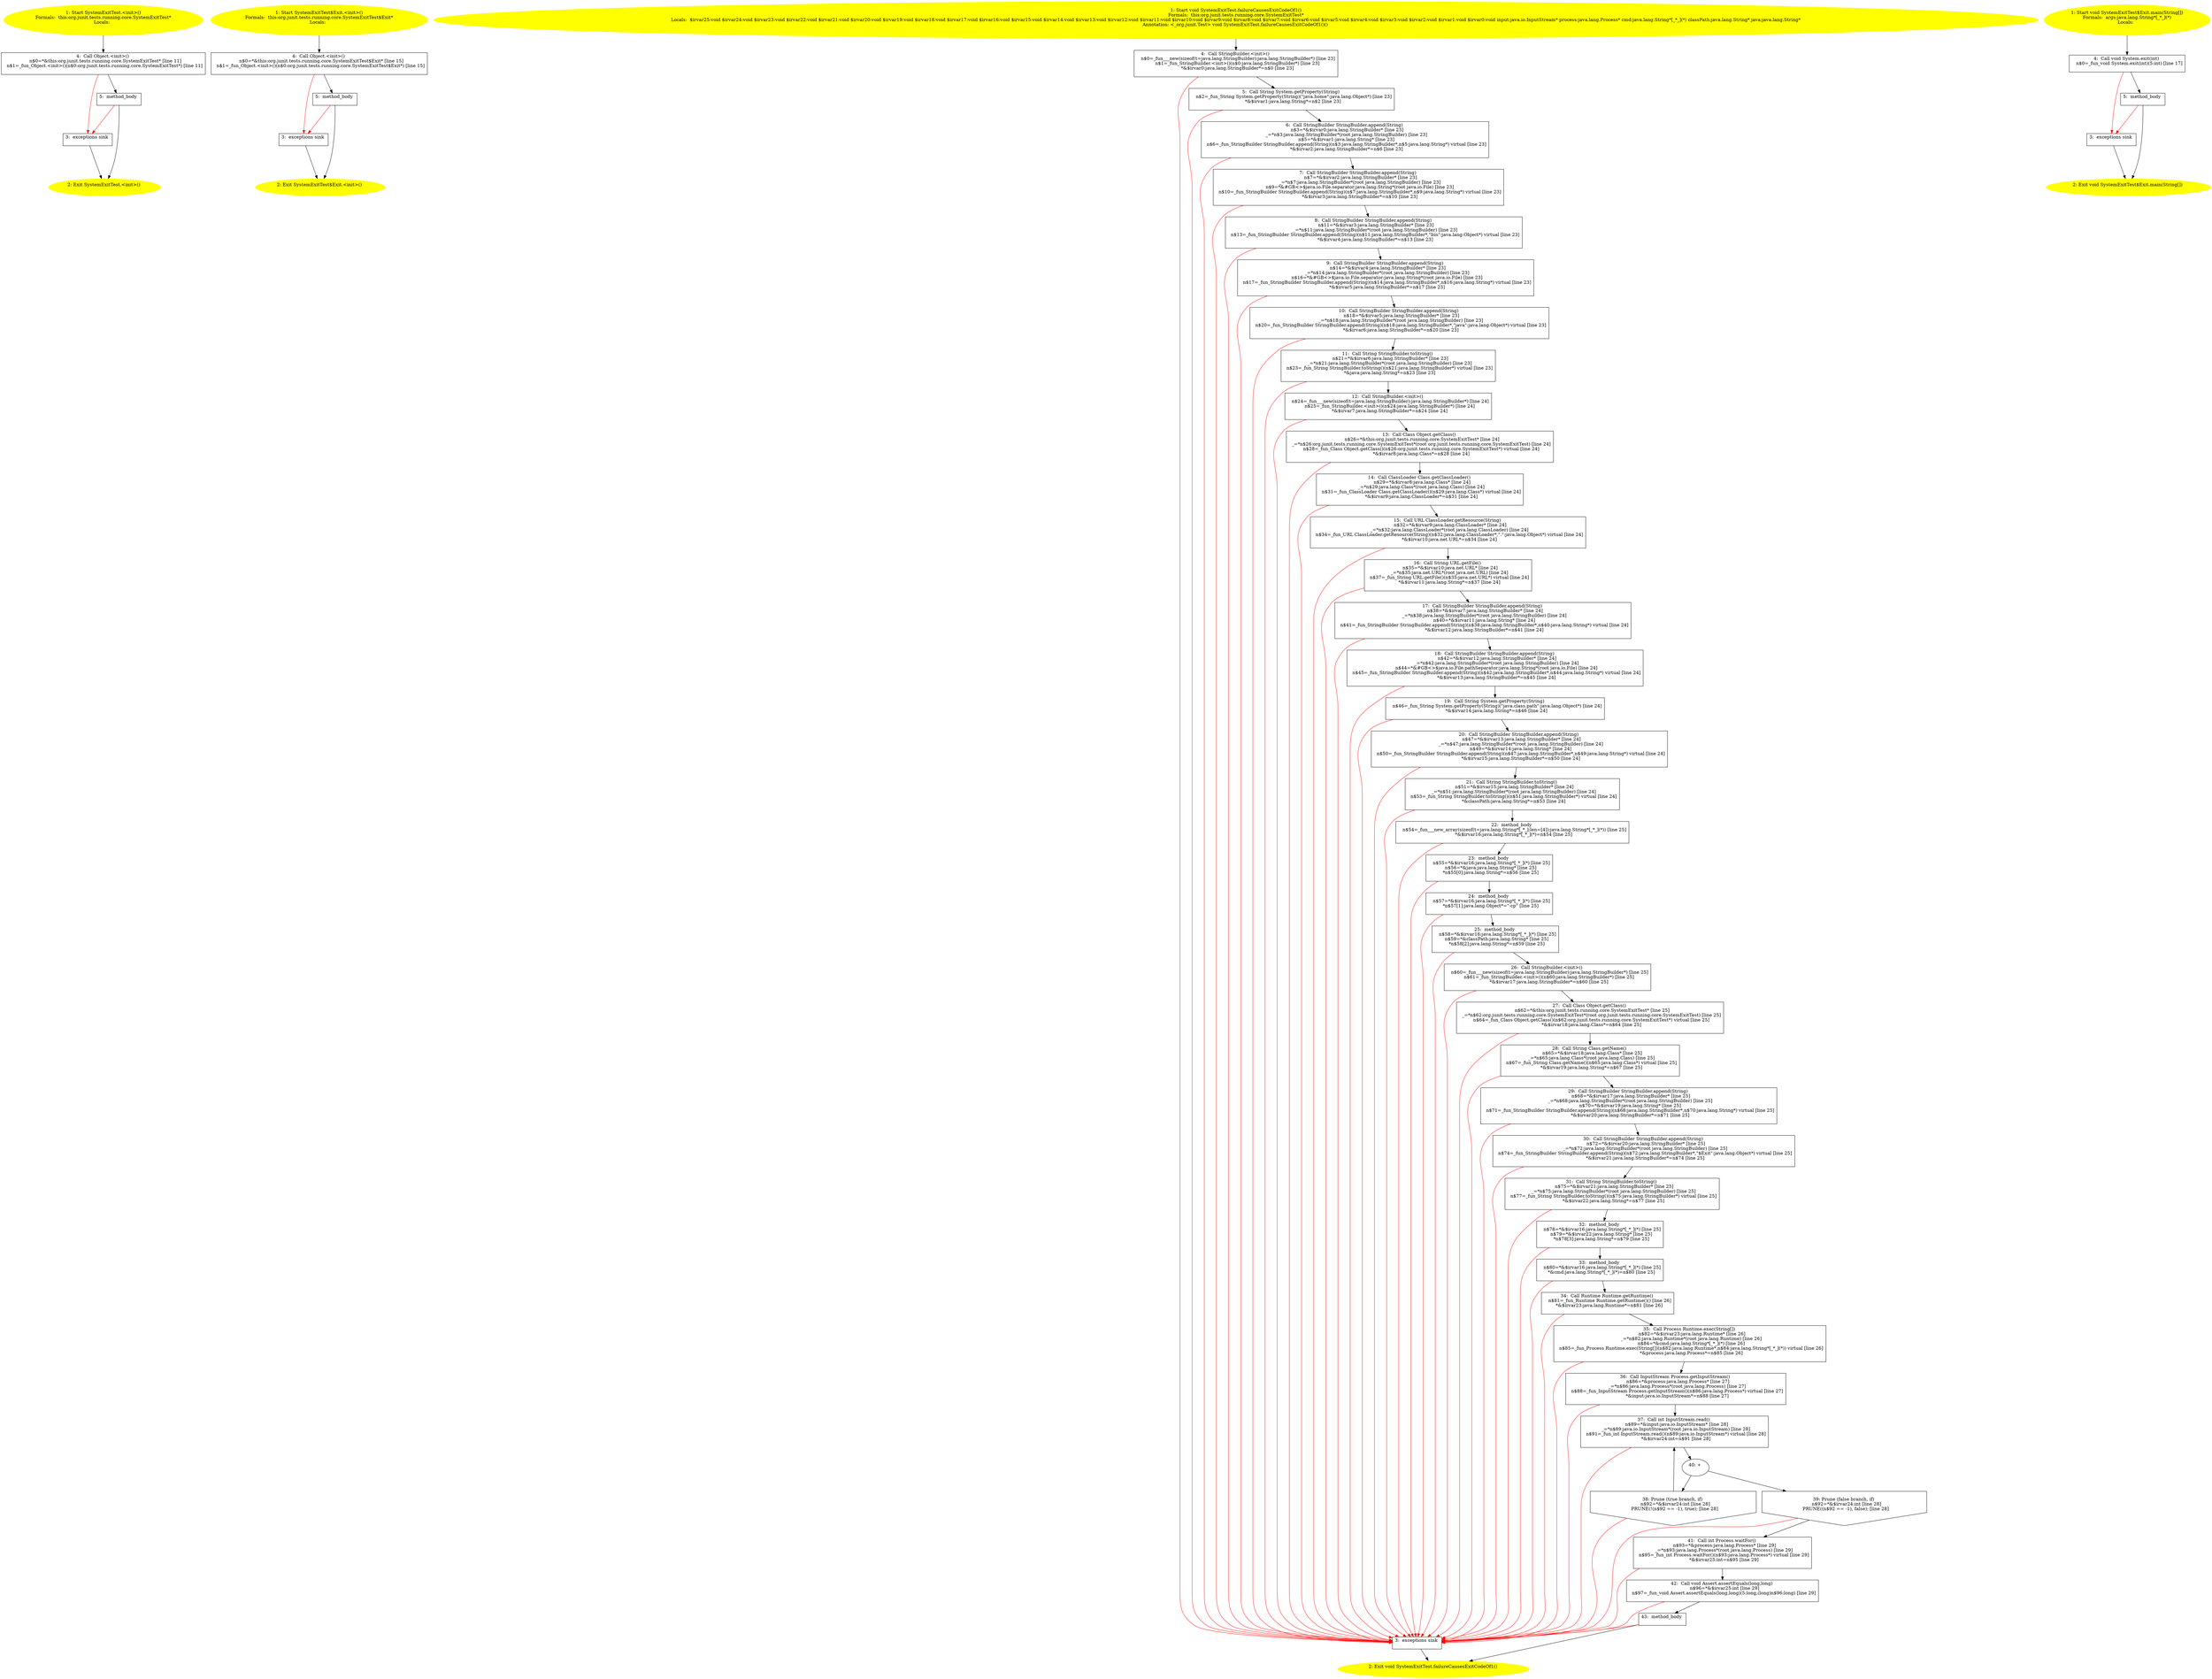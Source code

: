 /* @generated */
digraph cfg {
"org.junit.tests.running.core.SystemExitTest.<init>().844a115d07656193600449e9f4a43c34_1" [label="1: Start SystemExitTest.<init>()\nFormals:  this:org.junit.tests.running.core.SystemExitTest*\nLocals:  \n  " color=yellow style=filled]
	

	 "org.junit.tests.running.core.SystemExitTest.<init>().844a115d07656193600449e9f4a43c34_1" -> "org.junit.tests.running.core.SystemExitTest.<init>().844a115d07656193600449e9f4a43c34_4" ;
"org.junit.tests.running.core.SystemExitTest.<init>().844a115d07656193600449e9f4a43c34_2" [label="2: Exit SystemExitTest.<init>() \n  " color=yellow style=filled]
	

"org.junit.tests.running.core.SystemExitTest.<init>().844a115d07656193600449e9f4a43c34_3" [label="3:  exceptions sink \n  " shape="box"]
	

	 "org.junit.tests.running.core.SystemExitTest.<init>().844a115d07656193600449e9f4a43c34_3" -> "org.junit.tests.running.core.SystemExitTest.<init>().844a115d07656193600449e9f4a43c34_2" ;
"org.junit.tests.running.core.SystemExitTest.<init>().844a115d07656193600449e9f4a43c34_4" [label="4:  Call Object.<init>() \n   n$0=*&this:org.junit.tests.running.core.SystemExitTest* [line 11]\n  n$1=_fun_Object.<init>()(n$0:org.junit.tests.running.core.SystemExitTest*) [line 11]\n " shape="box"]
	

	 "org.junit.tests.running.core.SystemExitTest.<init>().844a115d07656193600449e9f4a43c34_4" -> "org.junit.tests.running.core.SystemExitTest.<init>().844a115d07656193600449e9f4a43c34_5" ;
	 "org.junit.tests.running.core.SystemExitTest.<init>().844a115d07656193600449e9f4a43c34_4" -> "org.junit.tests.running.core.SystemExitTest.<init>().844a115d07656193600449e9f4a43c34_3" [color="red" ];
"org.junit.tests.running.core.SystemExitTest.<init>().844a115d07656193600449e9f4a43c34_5" [label="5:  method_body \n  " shape="box"]
	

	 "org.junit.tests.running.core.SystemExitTest.<init>().844a115d07656193600449e9f4a43c34_5" -> "org.junit.tests.running.core.SystemExitTest.<init>().844a115d07656193600449e9f4a43c34_2" ;
	 "org.junit.tests.running.core.SystemExitTest.<init>().844a115d07656193600449e9f4a43c34_5" -> "org.junit.tests.running.core.SystemExitTest.<init>().844a115d07656193600449e9f4a43c34_3" [color="red" ];
"org.junit.tests.running.core.SystemExitTest$Exit.<init>().1d36c200e6665199460222e50150f672_1" [label="1: Start SystemExitTest$Exit.<init>()\nFormals:  this:org.junit.tests.running.core.SystemExitTest$Exit*\nLocals:  \n  " color=yellow style=filled]
	

	 "org.junit.tests.running.core.SystemExitTest$Exit.<init>().1d36c200e6665199460222e50150f672_1" -> "org.junit.tests.running.core.SystemExitTest$Exit.<init>().1d36c200e6665199460222e50150f672_4" ;
"org.junit.tests.running.core.SystemExitTest$Exit.<init>().1d36c200e6665199460222e50150f672_2" [label="2: Exit SystemExitTest$Exit.<init>() \n  " color=yellow style=filled]
	

"org.junit.tests.running.core.SystemExitTest$Exit.<init>().1d36c200e6665199460222e50150f672_3" [label="3:  exceptions sink \n  " shape="box"]
	

	 "org.junit.tests.running.core.SystemExitTest$Exit.<init>().1d36c200e6665199460222e50150f672_3" -> "org.junit.tests.running.core.SystemExitTest$Exit.<init>().1d36c200e6665199460222e50150f672_2" ;
"org.junit.tests.running.core.SystemExitTest$Exit.<init>().1d36c200e6665199460222e50150f672_4" [label="4:  Call Object.<init>() \n   n$0=*&this:org.junit.tests.running.core.SystemExitTest$Exit* [line 15]\n  n$1=_fun_Object.<init>()(n$0:org.junit.tests.running.core.SystemExitTest$Exit*) [line 15]\n " shape="box"]
	

	 "org.junit.tests.running.core.SystemExitTest$Exit.<init>().1d36c200e6665199460222e50150f672_4" -> "org.junit.tests.running.core.SystemExitTest$Exit.<init>().1d36c200e6665199460222e50150f672_5" ;
	 "org.junit.tests.running.core.SystemExitTest$Exit.<init>().1d36c200e6665199460222e50150f672_4" -> "org.junit.tests.running.core.SystemExitTest$Exit.<init>().1d36c200e6665199460222e50150f672_3" [color="red" ];
"org.junit.tests.running.core.SystemExitTest$Exit.<init>().1d36c200e6665199460222e50150f672_5" [label="5:  method_body \n  " shape="box"]
	

	 "org.junit.tests.running.core.SystemExitTest$Exit.<init>().1d36c200e6665199460222e50150f672_5" -> "org.junit.tests.running.core.SystemExitTest$Exit.<init>().1d36c200e6665199460222e50150f672_2" ;
	 "org.junit.tests.running.core.SystemExitTest$Exit.<init>().1d36c200e6665199460222e50150f672_5" -> "org.junit.tests.running.core.SystemExitTest$Exit.<init>().1d36c200e6665199460222e50150f672_3" [color="red" ];
"org.junit.tests.running.core.SystemExitTest.failureCausesExitCodeOf1():void.d5f88016e0ebd4f4a9f8011673fded21_1" [label="1: Start void SystemExitTest.failureCausesExitCodeOf1()\nFormals:  this:org.junit.tests.running.core.SystemExitTest*\nLocals:  $irvar25:void $irvar24:void $irvar23:void $irvar22:void $irvar21:void $irvar20:void $irvar19:void $irvar18:void $irvar17:void $irvar16:void $irvar15:void $irvar14:void $irvar13:void $irvar12:void $irvar11:void $irvar10:void $irvar9:void $irvar8:void $irvar7:void $irvar6:void $irvar5:void $irvar4:void $irvar3:void $irvar2:void $irvar1:void $irvar0:void input:java.io.InputStream* process:java.lang.Process* cmd:java.lang.String*[_*_](*) classPath:java.lang.String* java:java.lang.String*\nAnnotation: <_org.junit.Test> void SystemExitTest.failureCausesExitCodeOf1()() \n  " color=yellow style=filled]
	

	 "org.junit.tests.running.core.SystemExitTest.failureCausesExitCodeOf1():void.d5f88016e0ebd4f4a9f8011673fded21_1" -> "org.junit.tests.running.core.SystemExitTest.failureCausesExitCodeOf1():void.d5f88016e0ebd4f4a9f8011673fded21_4" ;
"org.junit.tests.running.core.SystemExitTest.failureCausesExitCodeOf1():void.d5f88016e0ebd4f4a9f8011673fded21_2" [label="2: Exit void SystemExitTest.failureCausesExitCodeOf1() \n  " color=yellow style=filled]
	

"org.junit.tests.running.core.SystemExitTest.failureCausesExitCodeOf1():void.d5f88016e0ebd4f4a9f8011673fded21_3" [label="3:  exceptions sink \n  " shape="box"]
	

	 "org.junit.tests.running.core.SystemExitTest.failureCausesExitCodeOf1():void.d5f88016e0ebd4f4a9f8011673fded21_3" -> "org.junit.tests.running.core.SystemExitTest.failureCausesExitCodeOf1():void.d5f88016e0ebd4f4a9f8011673fded21_2" ;
"org.junit.tests.running.core.SystemExitTest.failureCausesExitCodeOf1():void.d5f88016e0ebd4f4a9f8011673fded21_4" [label="4:  Call StringBuilder.<init>() \n   n$0=_fun___new(sizeof(t=java.lang.StringBuilder):java.lang.StringBuilder*) [line 23]\n  n$1=_fun_StringBuilder.<init>()(n$0:java.lang.StringBuilder*) [line 23]\n  *&$irvar0:java.lang.StringBuilder*=n$0 [line 23]\n " shape="box"]
	

	 "org.junit.tests.running.core.SystemExitTest.failureCausesExitCodeOf1():void.d5f88016e0ebd4f4a9f8011673fded21_4" -> "org.junit.tests.running.core.SystemExitTest.failureCausesExitCodeOf1():void.d5f88016e0ebd4f4a9f8011673fded21_5" ;
	 "org.junit.tests.running.core.SystemExitTest.failureCausesExitCodeOf1():void.d5f88016e0ebd4f4a9f8011673fded21_4" -> "org.junit.tests.running.core.SystemExitTest.failureCausesExitCodeOf1():void.d5f88016e0ebd4f4a9f8011673fded21_3" [color="red" ];
"org.junit.tests.running.core.SystemExitTest.failureCausesExitCodeOf1():void.d5f88016e0ebd4f4a9f8011673fded21_5" [label="5:  Call String System.getProperty(String) \n   n$2=_fun_String System.getProperty(String)(\"java.home\":java.lang.Object*) [line 23]\n  *&$irvar1:java.lang.String*=n$2 [line 23]\n " shape="box"]
	

	 "org.junit.tests.running.core.SystemExitTest.failureCausesExitCodeOf1():void.d5f88016e0ebd4f4a9f8011673fded21_5" -> "org.junit.tests.running.core.SystemExitTest.failureCausesExitCodeOf1():void.d5f88016e0ebd4f4a9f8011673fded21_6" ;
	 "org.junit.tests.running.core.SystemExitTest.failureCausesExitCodeOf1():void.d5f88016e0ebd4f4a9f8011673fded21_5" -> "org.junit.tests.running.core.SystemExitTest.failureCausesExitCodeOf1():void.d5f88016e0ebd4f4a9f8011673fded21_3" [color="red" ];
"org.junit.tests.running.core.SystemExitTest.failureCausesExitCodeOf1():void.d5f88016e0ebd4f4a9f8011673fded21_6" [label="6:  Call StringBuilder StringBuilder.append(String) \n   n$3=*&$irvar0:java.lang.StringBuilder* [line 23]\n  _=*n$3:java.lang.StringBuilder*(root java.lang.StringBuilder) [line 23]\n  n$5=*&$irvar1:java.lang.String* [line 23]\n  n$6=_fun_StringBuilder StringBuilder.append(String)(n$3:java.lang.StringBuilder*,n$5:java.lang.String*) virtual [line 23]\n  *&$irvar2:java.lang.StringBuilder*=n$6 [line 23]\n " shape="box"]
	

	 "org.junit.tests.running.core.SystemExitTest.failureCausesExitCodeOf1():void.d5f88016e0ebd4f4a9f8011673fded21_6" -> "org.junit.tests.running.core.SystemExitTest.failureCausesExitCodeOf1():void.d5f88016e0ebd4f4a9f8011673fded21_7" ;
	 "org.junit.tests.running.core.SystemExitTest.failureCausesExitCodeOf1():void.d5f88016e0ebd4f4a9f8011673fded21_6" -> "org.junit.tests.running.core.SystemExitTest.failureCausesExitCodeOf1():void.d5f88016e0ebd4f4a9f8011673fded21_3" [color="red" ];
"org.junit.tests.running.core.SystemExitTest.failureCausesExitCodeOf1():void.d5f88016e0ebd4f4a9f8011673fded21_7" [label="7:  Call StringBuilder StringBuilder.append(String) \n   n$7=*&$irvar2:java.lang.StringBuilder* [line 23]\n  _=*n$7:java.lang.StringBuilder*(root java.lang.StringBuilder) [line 23]\n  n$9=*&#GB<>$java.io.File.separator:java.lang.String*(root java.io.File) [line 23]\n  n$10=_fun_StringBuilder StringBuilder.append(String)(n$7:java.lang.StringBuilder*,n$9:java.lang.String*) virtual [line 23]\n  *&$irvar3:java.lang.StringBuilder*=n$10 [line 23]\n " shape="box"]
	

	 "org.junit.tests.running.core.SystemExitTest.failureCausesExitCodeOf1():void.d5f88016e0ebd4f4a9f8011673fded21_7" -> "org.junit.tests.running.core.SystemExitTest.failureCausesExitCodeOf1():void.d5f88016e0ebd4f4a9f8011673fded21_8" ;
	 "org.junit.tests.running.core.SystemExitTest.failureCausesExitCodeOf1():void.d5f88016e0ebd4f4a9f8011673fded21_7" -> "org.junit.tests.running.core.SystemExitTest.failureCausesExitCodeOf1():void.d5f88016e0ebd4f4a9f8011673fded21_3" [color="red" ];
"org.junit.tests.running.core.SystemExitTest.failureCausesExitCodeOf1():void.d5f88016e0ebd4f4a9f8011673fded21_8" [label="8:  Call StringBuilder StringBuilder.append(String) \n   n$11=*&$irvar3:java.lang.StringBuilder* [line 23]\n  _=*n$11:java.lang.StringBuilder*(root java.lang.StringBuilder) [line 23]\n  n$13=_fun_StringBuilder StringBuilder.append(String)(n$11:java.lang.StringBuilder*,\"bin\":java.lang.Object*) virtual [line 23]\n  *&$irvar4:java.lang.StringBuilder*=n$13 [line 23]\n " shape="box"]
	

	 "org.junit.tests.running.core.SystemExitTest.failureCausesExitCodeOf1():void.d5f88016e0ebd4f4a9f8011673fded21_8" -> "org.junit.tests.running.core.SystemExitTest.failureCausesExitCodeOf1():void.d5f88016e0ebd4f4a9f8011673fded21_9" ;
	 "org.junit.tests.running.core.SystemExitTest.failureCausesExitCodeOf1():void.d5f88016e0ebd4f4a9f8011673fded21_8" -> "org.junit.tests.running.core.SystemExitTest.failureCausesExitCodeOf1():void.d5f88016e0ebd4f4a9f8011673fded21_3" [color="red" ];
"org.junit.tests.running.core.SystemExitTest.failureCausesExitCodeOf1():void.d5f88016e0ebd4f4a9f8011673fded21_9" [label="9:  Call StringBuilder StringBuilder.append(String) \n   n$14=*&$irvar4:java.lang.StringBuilder* [line 23]\n  _=*n$14:java.lang.StringBuilder*(root java.lang.StringBuilder) [line 23]\n  n$16=*&#GB<>$java.io.File.separator:java.lang.String*(root java.io.File) [line 23]\n  n$17=_fun_StringBuilder StringBuilder.append(String)(n$14:java.lang.StringBuilder*,n$16:java.lang.String*) virtual [line 23]\n  *&$irvar5:java.lang.StringBuilder*=n$17 [line 23]\n " shape="box"]
	

	 "org.junit.tests.running.core.SystemExitTest.failureCausesExitCodeOf1():void.d5f88016e0ebd4f4a9f8011673fded21_9" -> "org.junit.tests.running.core.SystemExitTest.failureCausesExitCodeOf1():void.d5f88016e0ebd4f4a9f8011673fded21_10" ;
	 "org.junit.tests.running.core.SystemExitTest.failureCausesExitCodeOf1():void.d5f88016e0ebd4f4a9f8011673fded21_9" -> "org.junit.tests.running.core.SystemExitTest.failureCausesExitCodeOf1():void.d5f88016e0ebd4f4a9f8011673fded21_3" [color="red" ];
"org.junit.tests.running.core.SystemExitTest.failureCausesExitCodeOf1():void.d5f88016e0ebd4f4a9f8011673fded21_10" [label="10:  Call StringBuilder StringBuilder.append(String) \n   n$18=*&$irvar5:java.lang.StringBuilder* [line 23]\n  _=*n$18:java.lang.StringBuilder*(root java.lang.StringBuilder) [line 23]\n  n$20=_fun_StringBuilder StringBuilder.append(String)(n$18:java.lang.StringBuilder*,\"java\":java.lang.Object*) virtual [line 23]\n  *&$irvar6:java.lang.StringBuilder*=n$20 [line 23]\n " shape="box"]
	

	 "org.junit.tests.running.core.SystemExitTest.failureCausesExitCodeOf1():void.d5f88016e0ebd4f4a9f8011673fded21_10" -> "org.junit.tests.running.core.SystemExitTest.failureCausesExitCodeOf1():void.d5f88016e0ebd4f4a9f8011673fded21_11" ;
	 "org.junit.tests.running.core.SystemExitTest.failureCausesExitCodeOf1():void.d5f88016e0ebd4f4a9f8011673fded21_10" -> "org.junit.tests.running.core.SystemExitTest.failureCausesExitCodeOf1():void.d5f88016e0ebd4f4a9f8011673fded21_3" [color="red" ];
"org.junit.tests.running.core.SystemExitTest.failureCausesExitCodeOf1():void.d5f88016e0ebd4f4a9f8011673fded21_11" [label="11:  Call String StringBuilder.toString() \n   n$21=*&$irvar6:java.lang.StringBuilder* [line 23]\n  _=*n$21:java.lang.StringBuilder*(root java.lang.StringBuilder) [line 23]\n  n$23=_fun_String StringBuilder.toString()(n$21:java.lang.StringBuilder*) virtual [line 23]\n  *&java:java.lang.String*=n$23 [line 23]\n " shape="box"]
	

	 "org.junit.tests.running.core.SystemExitTest.failureCausesExitCodeOf1():void.d5f88016e0ebd4f4a9f8011673fded21_11" -> "org.junit.tests.running.core.SystemExitTest.failureCausesExitCodeOf1():void.d5f88016e0ebd4f4a9f8011673fded21_12" ;
	 "org.junit.tests.running.core.SystemExitTest.failureCausesExitCodeOf1():void.d5f88016e0ebd4f4a9f8011673fded21_11" -> "org.junit.tests.running.core.SystemExitTest.failureCausesExitCodeOf1():void.d5f88016e0ebd4f4a9f8011673fded21_3" [color="red" ];
"org.junit.tests.running.core.SystemExitTest.failureCausesExitCodeOf1():void.d5f88016e0ebd4f4a9f8011673fded21_12" [label="12:  Call StringBuilder.<init>() \n   n$24=_fun___new(sizeof(t=java.lang.StringBuilder):java.lang.StringBuilder*) [line 24]\n  n$25=_fun_StringBuilder.<init>()(n$24:java.lang.StringBuilder*) [line 24]\n  *&$irvar7:java.lang.StringBuilder*=n$24 [line 24]\n " shape="box"]
	

	 "org.junit.tests.running.core.SystemExitTest.failureCausesExitCodeOf1():void.d5f88016e0ebd4f4a9f8011673fded21_12" -> "org.junit.tests.running.core.SystemExitTest.failureCausesExitCodeOf1():void.d5f88016e0ebd4f4a9f8011673fded21_13" ;
	 "org.junit.tests.running.core.SystemExitTest.failureCausesExitCodeOf1():void.d5f88016e0ebd4f4a9f8011673fded21_12" -> "org.junit.tests.running.core.SystemExitTest.failureCausesExitCodeOf1():void.d5f88016e0ebd4f4a9f8011673fded21_3" [color="red" ];
"org.junit.tests.running.core.SystemExitTest.failureCausesExitCodeOf1():void.d5f88016e0ebd4f4a9f8011673fded21_13" [label="13:  Call Class Object.getClass() \n   n$26=*&this:org.junit.tests.running.core.SystemExitTest* [line 24]\n  _=*n$26:org.junit.tests.running.core.SystemExitTest*(root org.junit.tests.running.core.SystemExitTest) [line 24]\n  n$28=_fun_Class Object.getClass()(n$26:org.junit.tests.running.core.SystemExitTest*) virtual [line 24]\n  *&$irvar8:java.lang.Class*=n$28 [line 24]\n " shape="box"]
	

	 "org.junit.tests.running.core.SystemExitTest.failureCausesExitCodeOf1():void.d5f88016e0ebd4f4a9f8011673fded21_13" -> "org.junit.tests.running.core.SystemExitTest.failureCausesExitCodeOf1():void.d5f88016e0ebd4f4a9f8011673fded21_14" ;
	 "org.junit.tests.running.core.SystemExitTest.failureCausesExitCodeOf1():void.d5f88016e0ebd4f4a9f8011673fded21_13" -> "org.junit.tests.running.core.SystemExitTest.failureCausesExitCodeOf1():void.d5f88016e0ebd4f4a9f8011673fded21_3" [color="red" ];
"org.junit.tests.running.core.SystemExitTest.failureCausesExitCodeOf1():void.d5f88016e0ebd4f4a9f8011673fded21_14" [label="14:  Call ClassLoader Class.getClassLoader() \n   n$29=*&$irvar8:java.lang.Class* [line 24]\n  _=*n$29:java.lang.Class*(root java.lang.Class) [line 24]\n  n$31=_fun_ClassLoader Class.getClassLoader()(n$29:java.lang.Class*) virtual [line 24]\n  *&$irvar9:java.lang.ClassLoader*=n$31 [line 24]\n " shape="box"]
	

	 "org.junit.tests.running.core.SystemExitTest.failureCausesExitCodeOf1():void.d5f88016e0ebd4f4a9f8011673fded21_14" -> "org.junit.tests.running.core.SystemExitTest.failureCausesExitCodeOf1():void.d5f88016e0ebd4f4a9f8011673fded21_15" ;
	 "org.junit.tests.running.core.SystemExitTest.failureCausesExitCodeOf1():void.d5f88016e0ebd4f4a9f8011673fded21_14" -> "org.junit.tests.running.core.SystemExitTest.failureCausesExitCodeOf1():void.d5f88016e0ebd4f4a9f8011673fded21_3" [color="red" ];
"org.junit.tests.running.core.SystemExitTest.failureCausesExitCodeOf1():void.d5f88016e0ebd4f4a9f8011673fded21_15" [label="15:  Call URL ClassLoader.getResource(String) \n   n$32=*&$irvar9:java.lang.ClassLoader* [line 24]\n  _=*n$32:java.lang.ClassLoader*(root java.lang.ClassLoader) [line 24]\n  n$34=_fun_URL ClassLoader.getResource(String)(n$32:java.lang.ClassLoader*,\".\":java.lang.Object*) virtual [line 24]\n  *&$irvar10:java.net.URL*=n$34 [line 24]\n " shape="box"]
	

	 "org.junit.tests.running.core.SystemExitTest.failureCausesExitCodeOf1():void.d5f88016e0ebd4f4a9f8011673fded21_15" -> "org.junit.tests.running.core.SystemExitTest.failureCausesExitCodeOf1():void.d5f88016e0ebd4f4a9f8011673fded21_16" ;
	 "org.junit.tests.running.core.SystemExitTest.failureCausesExitCodeOf1():void.d5f88016e0ebd4f4a9f8011673fded21_15" -> "org.junit.tests.running.core.SystemExitTest.failureCausesExitCodeOf1():void.d5f88016e0ebd4f4a9f8011673fded21_3" [color="red" ];
"org.junit.tests.running.core.SystemExitTest.failureCausesExitCodeOf1():void.d5f88016e0ebd4f4a9f8011673fded21_16" [label="16:  Call String URL.getFile() \n   n$35=*&$irvar10:java.net.URL* [line 24]\n  _=*n$35:java.net.URL*(root java.net.URL) [line 24]\n  n$37=_fun_String URL.getFile()(n$35:java.net.URL*) virtual [line 24]\n  *&$irvar11:java.lang.String*=n$37 [line 24]\n " shape="box"]
	

	 "org.junit.tests.running.core.SystemExitTest.failureCausesExitCodeOf1():void.d5f88016e0ebd4f4a9f8011673fded21_16" -> "org.junit.tests.running.core.SystemExitTest.failureCausesExitCodeOf1():void.d5f88016e0ebd4f4a9f8011673fded21_17" ;
	 "org.junit.tests.running.core.SystemExitTest.failureCausesExitCodeOf1():void.d5f88016e0ebd4f4a9f8011673fded21_16" -> "org.junit.tests.running.core.SystemExitTest.failureCausesExitCodeOf1():void.d5f88016e0ebd4f4a9f8011673fded21_3" [color="red" ];
"org.junit.tests.running.core.SystemExitTest.failureCausesExitCodeOf1():void.d5f88016e0ebd4f4a9f8011673fded21_17" [label="17:  Call StringBuilder StringBuilder.append(String) \n   n$38=*&$irvar7:java.lang.StringBuilder* [line 24]\n  _=*n$38:java.lang.StringBuilder*(root java.lang.StringBuilder) [line 24]\n  n$40=*&$irvar11:java.lang.String* [line 24]\n  n$41=_fun_StringBuilder StringBuilder.append(String)(n$38:java.lang.StringBuilder*,n$40:java.lang.String*) virtual [line 24]\n  *&$irvar12:java.lang.StringBuilder*=n$41 [line 24]\n " shape="box"]
	

	 "org.junit.tests.running.core.SystemExitTest.failureCausesExitCodeOf1():void.d5f88016e0ebd4f4a9f8011673fded21_17" -> "org.junit.tests.running.core.SystemExitTest.failureCausesExitCodeOf1():void.d5f88016e0ebd4f4a9f8011673fded21_18" ;
	 "org.junit.tests.running.core.SystemExitTest.failureCausesExitCodeOf1():void.d5f88016e0ebd4f4a9f8011673fded21_17" -> "org.junit.tests.running.core.SystemExitTest.failureCausesExitCodeOf1():void.d5f88016e0ebd4f4a9f8011673fded21_3" [color="red" ];
"org.junit.tests.running.core.SystemExitTest.failureCausesExitCodeOf1():void.d5f88016e0ebd4f4a9f8011673fded21_18" [label="18:  Call StringBuilder StringBuilder.append(String) \n   n$42=*&$irvar12:java.lang.StringBuilder* [line 24]\n  _=*n$42:java.lang.StringBuilder*(root java.lang.StringBuilder) [line 24]\n  n$44=*&#GB<>$java.io.File.pathSeparator:java.lang.String*(root java.io.File) [line 24]\n  n$45=_fun_StringBuilder StringBuilder.append(String)(n$42:java.lang.StringBuilder*,n$44:java.lang.String*) virtual [line 24]\n  *&$irvar13:java.lang.StringBuilder*=n$45 [line 24]\n " shape="box"]
	

	 "org.junit.tests.running.core.SystemExitTest.failureCausesExitCodeOf1():void.d5f88016e0ebd4f4a9f8011673fded21_18" -> "org.junit.tests.running.core.SystemExitTest.failureCausesExitCodeOf1():void.d5f88016e0ebd4f4a9f8011673fded21_19" ;
	 "org.junit.tests.running.core.SystemExitTest.failureCausesExitCodeOf1():void.d5f88016e0ebd4f4a9f8011673fded21_18" -> "org.junit.tests.running.core.SystemExitTest.failureCausesExitCodeOf1():void.d5f88016e0ebd4f4a9f8011673fded21_3" [color="red" ];
"org.junit.tests.running.core.SystemExitTest.failureCausesExitCodeOf1():void.d5f88016e0ebd4f4a9f8011673fded21_19" [label="19:  Call String System.getProperty(String) \n   n$46=_fun_String System.getProperty(String)(\"java.class.path\":java.lang.Object*) [line 24]\n  *&$irvar14:java.lang.String*=n$46 [line 24]\n " shape="box"]
	

	 "org.junit.tests.running.core.SystemExitTest.failureCausesExitCodeOf1():void.d5f88016e0ebd4f4a9f8011673fded21_19" -> "org.junit.tests.running.core.SystemExitTest.failureCausesExitCodeOf1():void.d5f88016e0ebd4f4a9f8011673fded21_20" ;
	 "org.junit.tests.running.core.SystemExitTest.failureCausesExitCodeOf1():void.d5f88016e0ebd4f4a9f8011673fded21_19" -> "org.junit.tests.running.core.SystemExitTest.failureCausesExitCodeOf1():void.d5f88016e0ebd4f4a9f8011673fded21_3" [color="red" ];
"org.junit.tests.running.core.SystemExitTest.failureCausesExitCodeOf1():void.d5f88016e0ebd4f4a9f8011673fded21_20" [label="20:  Call StringBuilder StringBuilder.append(String) \n   n$47=*&$irvar13:java.lang.StringBuilder* [line 24]\n  _=*n$47:java.lang.StringBuilder*(root java.lang.StringBuilder) [line 24]\n  n$49=*&$irvar14:java.lang.String* [line 24]\n  n$50=_fun_StringBuilder StringBuilder.append(String)(n$47:java.lang.StringBuilder*,n$49:java.lang.String*) virtual [line 24]\n  *&$irvar15:java.lang.StringBuilder*=n$50 [line 24]\n " shape="box"]
	

	 "org.junit.tests.running.core.SystemExitTest.failureCausesExitCodeOf1():void.d5f88016e0ebd4f4a9f8011673fded21_20" -> "org.junit.tests.running.core.SystemExitTest.failureCausesExitCodeOf1():void.d5f88016e0ebd4f4a9f8011673fded21_21" ;
	 "org.junit.tests.running.core.SystemExitTest.failureCausesExitCodeOf1():void.d5f88016e0ebd4f4a9f8011673fded21_20" -> "org.junit.tests.running.core.SystemExitTest.failureCausesExitCodeOf1():void.d5f88016e0ebd4f4a9f8011673fded21_3" [color="red" ];
"org.junit.tests.running.core.SystemExitTest.failureCausesExitCodeOf1():void.d5f88016e0ebd4f4a9f8011673fded21_21" [label="21:  Call String StringBuilder.toString() \n   n$51=*&$irvar15:java.lang.StringBuilder* [line 24]\n  _=*n$51:java.lang.StringBuilder*(root java.lang.StringBuilder) [line 24]\n  n$53=_fun_String StringBuilder.toString()(n$51:java.lang.StringBuilder*) virtual [line 24]\n  *&classPath:java.lang.String*=n$53 [line 24]\n " shape="box"]
	

	 "org.junit.tests.running.core.SystemExitTest.failureCausesExitCodeOf1():void.d5f88016e0ebd4f4a9f8011673fded21_21" -> "org.junit.tests.running.core.SystemExitTest.failureCausesExitCodeOf1():void.d5f88016e0ebd4f4a9f8011673fded21_22" ;
	 "org.junit.tests.running.core.SystemExitTest.failureCausesExitCodeOf1():void.d5f88016e0ebd4f4a9f8011673fded21_21" -> "org.junit.tests.running.core.SystemExitTest.failureCausesExitCodeOf1():void.d5f88016e0ebd4f4a9f8011673fded21_3" [color="red" ];
"org.junit.tests.running.core.SystemExitTest.failureCausesExitCodeOf1():void.d5f88016e0ebd4f4a9f8011673fded21_22" [label="22:  method_body \n   n$54=_fun___new_array(sizeof(t=java.lang.String*[_*_];len=[4]):java.lang.String*[_*_](*)) [line 25]\n  *&$irvar16:java.lang.String*[_*_](*)=n$54 [line 25]\n " shape="box"]
	

	 "org.junit.tests.running.core.SystemExitTest.failureCausesExitCodeOf1():void.d5f88016e0ebd4f4a9f8011673fded21_22" -> "org.junit.tests.running.core.SystemExitTest.failureCausesExitCodeOf1():void.d5f88016e0ebd4f4a9f8011673fded21_23" ;
	 "org.junit.tests.running.core.SystemExitTest.failureCausesExitCodeOf1():void.d5f88016e0ebd4f4a9f8011673fded21_22" -> "org.junit.tests.running.core.SystemExitTest.failureCausesExitCodeOf1():void.d5f88016e0ebd4f4a9f8011673fded21_3" [color="red" ];
"org.junit.tests.running.core.SystemExitTest.failureCausesExitCodeOf1():void.d5f88016e0ebd4f4a9f8011673fded21_23" [label="23:  method_body \n   n$55=*&$irvar16:java.lang.String*[_*_](*) [line 25]\n  n$56=*&java:java.lang.String* [line 25]\n  *n$55[0]:java.lang.String*=n$56 [line 25]\n " shape="box"]
	

	 "org.junit.tests.running.core.SystemExitTest.failureCausesExitCodeOf1():void.d5f88016e0ebd4f4a9f8011673fded21_23" -> "org.junit.tests.running.core.SystemExitTest.failureCausesExitCodeOf1():void.d5f88016e0ebd4f4a9f8011673fded21_24" ;
	 "org.junit.tests.running.core.SystemExitTest.failureCausesExitCodeOf1():void.d5f88016e0ebd4f4a9f8011673fded21_23" -> "org.junit.tests.running.core.SystemExitTest.failureCausesExitCodeOf1():void.d5f88016e0ebd4f4a9f8011673fded21_3" [color="red" ];
"org.junit.tests.running.core.SystemExitTest.failureCausesExitCodeOf1():void.d5f88016e0ebd4f4a9f8011673fded21_24" [label="24:  method_body \n   n$57=*&$irvar16:java.lang.String*[_*_](*) [line 25]\n  *n$57[1]:java.lang.Object*=\"-cp\" [line 25]\n " shape="box"]
	

	 "org.junit.tests.running.core.SystemExitTest.failureCausesExitCodeOf1():void.d5f88016e0ebd4f4a9f8011673fded21_24" -> "org.junit.tests.running.core.SystemExitTest.failureCausesExitCodeOf1():void.d5f88016e0ebd4f4a9f8011673fded21_25" ;
	 "org.junit.tests.running.core.SystemExitTest.failureCausesExitCodeOf1():void.d5f88016e0ebd4f4a9f8011673fded21_24" -> "org.junit.tests.running.core.SystemExitTest.failureCausesExitCodeOf1():void.d5f88016e0ebd4f4a9f8011673fded21_3" [color="red" ];
"org.junit.tests.running.core.SystemExitTest.failureCausesExitCodeOf1():void.d5f88016e0ebd4f4a9f8011673fded21_25" [label="25:  method_body \n   n$58=*&$irvar16:java.lang.String*[_*_](*) [line 25]\n  n$59=*&classPath:java.lang.String* [line 25]\n  *n$58[2]:java.lang.String*=n$59 [line 25]\n " shape="box"]
	

	 "org.junit.tests.running.core.SystemExitTest.failureCausesExitCodeOf1():void.d5f88016e0ebd4f4a9f8011673fded21_25" -> "org.junit.tests.running.core.SystemExitTest.failureCausesExitCodeOf1():void.d5f88016e0ebd4f4a9f8011673fded21_26" ;
	 "org.junit.tests.running.core.SystemExitTest.failureCausesExitCodeOf1():void.d5f88016e0ebd4f4a9f8011673fded21_25" -> "org.junit.tests.running.core.SystemExitTest.failureCausesExitCodeOf1():void.d5f88016e0ebd4f4a9f8011673fded21_3" [color="red" ];
"org.junit.tests.running.core.SystemExitTest.failureCausesExitCodeOf1():void.d5f88016e0ebd4f4a9f8011673fded21_26" [label="26:  Call StringBuilder.<init>() \n   n$60=_fun___new(sizeof(t=java.lang.StringBuilder):java.lang.StringBuilder*) [line 25]\n  n$61=_fun_StringBuilder.<init>()(n$60:java.lang.StringBuilder*) [line 25]\n  *&$irvar17:java.lang.StringBuilder*=n$60 [line 25]\n " shape="box"]
	

	 "org.junit.tests.running.core.SystemExitTest.failureCausesExitCodeOf1():void.d5f88016e0ebd4f4a9f8011673fded21_26" -> "org.junit.tests.running.core.SystemExitTest.failureCausesExitCodeOf1():void.d5f88016e0ebd4f4a9f8011673fded21_27" ;
	 "org.junit.tests.running.core.SystemExitTest.failureCausesExitCodeOf1():void.d5f88016e0ebd4f4a9f8011673fded21_26" -> "org.junit.tests.running.core.SystemExitTest.failureCausesExitCodeOf1():void.d5f88016e0ebd4f4a9f8011673fded21_3" [color="red" ];
"org.junit.tests.running.core.SystemExitTest.failureCausesExitCodeOf1():void.d5f88016e0ebd4f4a9f8011673fded21_27" [label="27:  Call Class Object.getClass() \n   n$62=*&this:org.junit.tests.running.core.SystemExitTest* [line 25]\n  _=*n$62:org.junit.tests.running.core.SystemExitTest*(root org.junit.tests.running.core.SystemExitTest) [line 25]\n  n$64=_fun_Class Object.getClass()(n$62:org.junit.tests.running.core.SystemExitTest*) virtual [line 25]\n  *&$irvar18:java.lang.Class*=n$64 [line 25]\n " shape="box"]
	

	 "org.junit.tests.running.core.SystemExitTest.failureCausesExitCodeOf1():void.d5f88016e0ebd4f4a9f8011673fded21_27" -> "org.junit.tests.running.core.SystemExitTest.failureCausesExitCodeOf1():void.d5f88016e0ebd4f4a9f8011673fded21_28" ;
	 "org.junit.tests.running.core.SystemExitTest.failureCausesExitCodeOf1():void.d5f88016e0ebd4f4a9f8011673fded21_27" -> "org.junit.tests.running.core.SystemExitTest.failureCausesExitCodeOf1():void.d5f88016e0ebd4f4a9f8011673fded21_3" [color="red" ];
"org.junit.tests.running.core.SystemExitTest.failureCausesExitCodeOf1():void.d5f88016e0ebd4f4a9f8011673fded21_28" [label="28:  Call String Class.getName() \n   n$65=*&$irvar18:java.lang.Class* [line 25]\n  _=*n$65:java.lang.Class*(root java.lang.Class) [line 25]\n  n$67=_fun_String Class.getName()(n$65:java.lang.Class*) virtual [line 25]\n  *&$irvar19:java.lang.String*=n$67 [line 25]\n " shape="box"]
	

	 "org.junit.tests.running.core.SystemExitTest.failureCausesExitCodeOf1():void.d5f88016e0ebd4f4a9f8011673fded21_28" -> "org.junit.tests.running.core.SystemExitTest.failureCausesExitCodeOf1():void.d5f88016e0ebd4f4a9f8011673fded21_29" ;
	 "org.junit.tests.running.core.SystemExitTest.failureCausesExitCodeOf1():void.d5f88016e0ebd4f4a9f8011673fded21_28" -> "org.junit.tests.running.core.SystemExitTest.failureCausesExitCodeOf1():void.d5f88016e0ebd4f4a9f8011673fded21_3" [color="red" ];
"org.junit.tests.running.core.SystemExitTest.failureCausesExitCodeOf1():void.d5f88016e0ebd4f4a9f8011673fded21_29" [label="29:  Call StringBuilder StringBuilder.append(String) \n   n$68=*&$irvar17:java.lang.StringBuilder* [line 25]\n  _=*n$68:java.lang.StringBuilder*(root java.lang.StringBuilder) [line 25]\n  n$70=*&$irvar19:java.lang.String* [line 25]\n  n$71=_fun_StringBuilder StringBuilder.append(String)(n$68:java.lang.StringBuilder*,n$70:java.lang.String*) virtual [line 25]\n  *&$irvar20:java.lang.StringBuilder*=n$71 [line 25]\n " shape="box"]
	

	 "org.junit.tests.running.core.SystemExitTest.failureCausesExitCodeOf1():void.d5f88016e0ebd4f4a9f8011673fded21_29" -> "org.junit.tests.running.core.SystemExitTest.failureCausesExitCodeOf1():void.d5f88016e0ebd4f4a9f8011673fded21_30" ;
	 "org.junit.tests.running.core.SystemExitTest.failureCausesExitCodeOf1():void.d5f88016e0ebd4f4a9f8011673fded21_29" -> "org.junit.tests.running.core.SystemExitTest.failureCausesExitCodeOf1():void.d5f88016e0ebd4f4a9f8011673fded21_3" [color="red" ];
"org.junit.tests.running.core.SystemExitTest.failureCausesExitCodeOf1():void.d5f88016e0ebd4f4a9f8011673fded21_30" [label="30:  Call StringBuilder StringBuilder.append(String) \n   n$72=*&$irvar20:java.lang.StringBuilder* [line 25]\n  _=*n$72:java.lang.StringBuilder*(root java.lang.StringBuilder) [line 25]\n  n$74=_fun_StringBuilder StringBuilder.append(String)(n$72:java.lang.StringBuilder*,\"$Exit\":java.lang.Object*) virtual [line 25]\n  *&$irvar21:java.lang.StringBuilder*=n$74 [line 25]\n " shape="box"]
	

	 "org.junit.tests.running.core.SystemExitTest.failureCausesExitCodeOf1():void.d5f88016e0ebd4f4a9f8011673fded21_30" -> "org.junit.tests.running.core.SystemExitTest.failureCausesExitCodeOf1():void.d5f88016e0ebd4f4a9f8011673fded21_31" ;
	 "org.junit.tests.running.core.SystemExitTest.failureCausesExitCodeOf1():void.d5f88016e0ebd4f4a9f8011673fded21_30" -> "org.junit.tests.running.core.SystemExitTest.failureCausesExitCodeOf1():void.d5f88016e0ebd4f4a9f8011673fded21_3" [color="red" ];
"org.junit.tests.running.core.SystemExitTest.failureCausesExitCodeOf1():void.d5f88016e0ebd4f4a9f8011673fded21_31" [label="31:  Call String StringBuilder.toString() \n   n$75=*&$irvar21:java.lang.StringBuilder* [line 25]\n  _=*n$75:java.lang.StringBuilder*(root java.lang.StringBuilder) [line 25]\n  n$77=_fun_String StringBuilder.toString()(n$75:java.lang.StringBuilder*) virtual [line 25]\n  *&$irvar22:java.lang.String*=n$77 [line 25]\n " shape="box"]
	

	 "org.junit.tests.running.core.SystemExitTest.failureCausesExitCodeOf1():void.d5f88016e0ebd4f4a9f8011673fded21_31" -> "org.junit.tests.running.core.SystemExitTest.failureCausesExitCodeOf1():void.d5f88016e0ebd4f4a9f8011673fded21_32" ;
	 "org.junit.tests.running.core.SystemExitTest.failureCausesExitCodeOf1():void.d5f88016e0ebd4f4a9f8011673fded21_31" -> "org.junit.tests.running.core.SystemExitTest.failureCausesExitCodeOf1():void.d5f88016e0ebd4f4a9f8011673fded21_3" [color="red" ];
"org.junit.tests.running.core.SystemExitTest.failureCausesExitCodeOf1():void.d5f88016e0ebd4f4a9f8011673fded21_32" [label="32:  method_body \n   n$78=*&$irvar16:java.lang.String*[_*_](*) [line 25]\n  n$79=*&$irvar22:java.lang.String* [line 25]\n  *n$78[3]:java.lang.String*=n$79 [line 25]\n " shape="box"]
	

	 "org.junit.tests.running.core.SystemExitTest.failureCausesExitCodeOf1():void.d5f88016e0ebd4f4a9f8011673fded21_32" -> "org.junit.tests.running.core.SystemExitTest.failureCausesExitCodeOf1():void.d5f88016e0ebd4f4a9f8011673fded21_33" ;
	 "org.junit.tests.running.core.SystemExitTest.failureCausesExitCodeOf1():void.d5f88016e0ebd4f4a9f8011673fded21_32" -> "org.junit.tests.running.core.SystemExitTest.failureCausesExitCodeOf1():void.d5f88016e0ebd4f4a9f8011673fded21_3" [color="red" ];
"org.junit.tests.running.core.SystemExitTest.failureCausesExitCodeOf1():void.d5f88016e0ebd4f4a9f8011673fded21_33" [label="33:  method_body \n   n$80=*&$irvar16:java.lang.String*[_*_](*) [line 25]\n  *&cmd:java.lang.String*[_*_](*)=n$80 [line 25]\n " shape="box"]
	

	 "org.junit.tests.running.core.SystemExitTest.failureCausesExitCodeOf1():void.d5f88016e0ebd4f4a9f8011673fded21_33" -> "org.junit.tests.running.core.SystemExitTest.failureCausesExitCodeOf1():void.d5f88016e0ebd4f4a9f8011673fded21_34" ;
	 "org.junit.tests.running.core.SystemExitTest.failureCausesExitCodeOf1():void.d5f88016e0ebd4f4a9f8011673fded21_33" -> "org.junit.tests.running.core.SystemExitTest.failureCausesExitCodeOf1():void.d5f88016e0ebd4f4a9f8011673fded21_3" [color="red" ];
"org.junit.tests.running.core.SystemExitTest.failureCausesExitCodeOf1():void.d5f88016e0ebd4f4a9f8011673fded21_34" [label="34:  Call Runtime Runtime.getRuntime() \n   n$81=_fun_Runtime Runtime.getRuntime()() [line 26]\n  *&$irvar23:java.lang.Runtime*=n$81 [line 26]\n " shape="box"]
	

	 "org.junit.tests.running.core.SystemExitTest.failureCausesExitCodeOf1():void.d5f88016e0ebd4f4a9f8011673fded21_34" -> "org.junit.tests.running.core.SystemExitTest.failureCausesExitCodeOf1():void.d5f88016e0ebd4f4a9f8011673fded21_35" ;
	 "org.junit.tests.running.core.SystemExitTest.failureCausesExitCodeOf1():void.d5f88016e0ebd4f4a9f8011673fded21_34" -> "org.junit.tests.running.core.SystemExitTest.failureCausesExitCodeOf1():void.d5f88016e0ebd4f4a9f8011673fded21_3" [color="red" ];
"org.junit.tests.running.core.SystemExitTest.failureCausesExitCodeOf1():void.d5f88016e0ebd4f4a9f8011673fded21_35" [label="35:  Call Process Runtime.exec(String[]) \n   n$82=*&$irvar23:java.lang.Runtime* [line 26]\n  _=*n$82:java.lang.Runtime*(root java.lang.Runtime) [line 26]\n  n$84=*&cmd:java.lang.String*[_*_](*) [line 26]\n  n$85=_fun_Process Runtime.exec(String[])(n$82:java.lang.Runtime*,n$84:java.lang.String*[_*_](*)) virtual [line 26]\n  *&process:java.lang.Process*=n$85 [line 26]\n " shape="box"]
	

	 "org.junit.tests.running.core.SystemExitTest.failureCausesExitCodeOf1():void.d5f88016e0ebd4f4a9f8011673fded21_35" -> "org.junit.tests.running.core.SystemExitTest.failureCausesExitCodeOf1():void.d5f88016e0ebd4f4a9f8011673fded21_36" ;
	 "org.junit.tests.running.core.SystemExitTest.failureCausesExitCodeOf1():void.d5f88016e0ebd4f4a9f8011673fded21_35" -> "org.junit.tests.running.core.SystemExitTest.failureCausesExitCodeOf1():void.d5f88016e0ebd4f4a9f8011673fded21_3" [color="red" ];
"org.junit.tests.running.core.SystemExitTest.failureCausesExitCodeOf1():void.d5f88016e0ebd4f4a9f8011673fded21_36" [label="36:  Call InputStream Process.getInputStream() \n   n$86=*&process:java.lang.Process* [line 27]\n  _=*n$86:java.lang.Process*(root java.lang.Process) [line 27]\n  n$88=_fun_InputStream Process.getInputStream()(n$86:java.lang.Process*) virtual [line 27]\n  *&input:java.io.InputStream*=n$88 [line 27]\n " shape="box"]
	

	 "org.junit.tests.running.core.SystemExitTest.failureCausesExitCodeOf1():void.d5f88016e0ebd4f4a9f8011673fded21_36" -> "org.junit.tests.running.core.SystemExitTest.failureCausesExitCodeOf1():void.d5f88016e0ebd4f4a9f8011673fded21_37" ;
	 "org.junit.tests.running.core.SystemExitTest.failureCausesExitCodeOf1():void.d5f88016e0ebd4f4a9f8011673fded21_36" -> "org.junit.tests.running.core.SystemExitTest.failureCausesExitCodeOf1():void.d5f88016e0ebd4f4a9f8011673fded21_3" [color="red" ];
"org.junit.tests.running.core.SystemExitTest.failureCausesExitCodeOf1():void.d5f88016e0ebd4f4a9f8011673fded21_37" [label="37:  Call int InputStream.read() \n   n$89=*&input:java.io.InputStream* [line 28]\n  _=*n$89:java.io.InputStream*(root java.io.InputStream) [line 28]\n  n$91=_fun_int InputStream.read()(n$89:java.io.InputStream*) virtual [line 28]\n  *&$irvar24:int=n$91 [line 28]\n " shape="box"]
	

	 "org.junit.tests.running.core.SystemExitTest.failureCausesExitCodeOf1():void.d5f88016e0ebd4f4a9f8011673fded21_37" -> "org.junit.tests.running.core.SystemExitTest.failureCausesExitCodeOf1():void.d5f88016e0ebd4f4a9f8011673fded21_40" ;
	 "org.junit.tests.running.core.SystemExitTest.failureCausesExitCodeOf1():void.d5f88016e0ebd4f4a9f8011673fded21_37" -> "org.junit.tests.running.core.SystemExitTest.failureCausesExitCodeOf1():void.d5f88016e0ebd4f4a9f8011673fded21_3" [color="red" ];
"org.junit.tests.running.core.SystemExitTest.failureCausesExitCodeOf1():void.d5f88016e0ebd4f4a9f8011673fded21_38" [label="38: Prune (true branch, if) \n   n$92=*&$irvar24:int [line 28]\n  PRUNE(!(n$92 == -1), true); [line 28]\n " shape="invhouse"]
	

	 "org.junit.tests.running.core.SystemExitTest.failureCausesExitCodeOf1():void.d5f88016e0ebd4f4a9f8011673fded21_38" -> "org.junit.tests.running.core.SystemExitTest.failureCausesExitCodeOf1():void.d5f88016e0ebd4f4a9f8011673fded21_37" ;
	 "org.junit.tests.running.core.SystemExitTest.failureCausesExitCodeOf1():void.d5f88016e0ebd4f4a9f8011673fded21_38" -> "org.junit.tests.running.core.SystemExitTest.failureCausesExitCodeOf1():void.d5f88016e0ebd4f4a9f8011673fded21_3" [color="red" ];
"org.junit.tests.running.core.SystemExitTest.failureCausesExitCodeOf1():void.d5f88016e0ebd4f4a9f8011673fded21_39" [label="39: Prune (false branch, if) \n   n$92=*&$irvar24:int [line 28]\n  PRUNE((n$92 == -1), false); [line 28]\n " shape="invhouse"]
	

	 "org.junit.tests.running.core.SystemExitTest.failureCausesExitCodeOf1():void.d5f88016e0ebd4f4a9f8011673fded21_39" -> "org.junit.tests.running.core.SystemExitTest.failureCausesExitCodeOf1():void.d5f88016e0ebd4f4a9f8011673fded21_41" ;
	 "org.junit.tests.running.core.SystemExitTest.failureCausesExitCodeOf1():void.d5f88016e0ebd4f4a9f8011673fded21_39" -> "org.junit.tests.running.core.SystemExitTest.failureCausesExitCodeOf1():void.d5f88016e0ebd4f4a9f8011673fded21_3" [color="red" ];
"org.junit.tests.running.core.SystemExitTest.failureCausesExitCodeOf1():void.d5f88016e0ebd4f4a9f8011673fded21_40" [label="40: + \n  " ]
	

	 "org.junit.tests.running.core.SystemExitTest.failureCausesExitCodeOf1():void.d5f88016e0ebd4f4a9f8011673fded21_40" -> "org.junit.tests.running.core.SystemExitTest.failureCausesExitCodeOf1():void.d5f88016e0ebd4f4a9f8011673fded21_38" ;
	 "org.junit.tests.running.core.SystemExitTest.failureCausesExitCodeOf1():void.d5f88016e0ebd4f4a9f8011673fded21_40" -> "org.junit.tests.running.core.SystemExitTest.failureCausesExitCodeOf1():void.d5f88016e0ebd4f4a9f8011673fded21_39" ;
"org.junit.tests.running.core.SystemExitTest.failureCausesExitCodeOf1():void.d5f88016e0ebd4f4a9f8011673fded21_41" [label="41:  Call int Process.waitFor() \n   n$93=*&process:java.lang.Process* [line 29]\n  _=*n$93:java.lang.Process*(root java.lang.Process) [line 29]\n  n$95=_fun_int Process.waitFor()(n$93:java.lang.Process*) virtual [line 29]\n  *&$irvar25:int=n$95 [line 29]\n " shape="box"]
	

	 "org.junit.tests.running.core.SystemExitTest.failureCausesExitCodeOf1():void.d5f88016e0ebd4f4a9f8011673fded21_41" -> "org.junit.tests.running.core.SystemExitTest.failureCausesExitCodeOf1():void.d5f88016e0ebd4f4a9f8011673fded21_42" ;
	 "org.junit.tests.running.core.SystemExitTest.failureCausesExitCodeOf1():void.d5f88016e0ebd4f4a9f8011673fded21_41" -> "org.junit.tests.running.core.SystemExitTest.failureCausesExitCodeOf1():void.d5f88016e0ebd4f4a9f8011673fded21_3" [color="red" ];
"org.junit.tests.running.core.SystemExitTest.failureCausesExitCodeOf1():void.d5f88016e0ebd4f4a9f8011673fded21_42" [label="42:  Call void Assert.assertEquals(long,long) \n   n$96=*&$irvar25:int [line 29]\n  n$97=_fun_void Assert.assertEquals(long,long)(5:long,(long)n$96:long) [line 29]\n " shape="box"]
	

	 "org.junit.tests.running.core.SystemExitTest.failureCausesExitCodeOf1():void.d5f88016e0ebd4f4a9f8011673fded21_42" -> "org.junit.tests.running.core.SystemExitTest.failureCausesExitCodeOf1():void.d5f88016e0ebd4f4a9f8011673fded21_43" ;
	 "org.junit.tests.running.core.SystemExitTest.failureCausesExitCodeOf1():void.d5f88016e0ebd4f4a9f8011673fded21_42" -> "org.junit.tests.running.core.SystemExitTest.failureCausesExitCodeOf1():void.d5f88016e0ebd4f4a9f8011673fded21_3" [color="red" ];
"org.junit.tests.running.core.SystemExitTest.failureCausesExitCodeOf1():void.d5f88016e0ebd4f4a9f8011673fded21_43" [label="43:  method_body \n  " shape="box"]
	

	 "org.junit.tests.running.core.SystemExitTest.failureCausesExitCodeOf1():void.d5f88016e0ebd4f4a9f8011673fded21_43" -> "org.junit.tests.running.core.SystemExitTest.failureCausesExitCodeOf1():void.d5f88016e0ebd4f4a9f8011673fded21_2" ;
	 "org.junit.tests.running.core.SystemExitTest.failureCausesExitCodeOf1():void.d5f88016e0ebd4f4a9f8011673fded21_43" -> "org.junit.tests.running.core.SystemExitTest.failureCausesExitCodeOf1():void.d5f88016e0ebd4f4a9f8011673fded21_3" [color="red" ];
"org.junit.tests.running.core.SystemExitTest$Exit.main(java.lang.String[]):void.c6e9dceea4d19b71b3c0caa5c207592b_1" [label="1: Start void SystemExitTest$Exit.main(String[])\nFormals:  args:java.lang.String*[_*_](*)\nLocals:  \n  " color=yellow style=filled]
	

	 "org.junit.tests.running.core.SystemExitTest$Exit.main(java.lang.String[]):void.c6e9dceea4d19b71b3c0caa5c207592b_1" -> "org.junit.tests.running.core.SystemExitTest$Exit.main(java.lang.String[]):void.c6e9dceea4d19b71b3c0caa5c207592b_4" ;
"org.junit.tests.running.core.SystemExitTest$Exit.main(java.lang.String[]):void.c6e9dceea4d19b71b3c0caa5c207592b_2" [label="2: Exit void SystemExitTest$Exit.main(String[]) \n  " color=yellow style=filled]
	

"org.junit.tests.running.core.SystemExitTest$Exit.main(java.lang.String[]):void.c6e9dceea4d19b71b3c0caa5c207592b_3" [label="3:  exceptions sink \n  " shape="box"]
	

	 "org.junit.tests.running.core.SystemExitTest$Exit.main(java.lang.String[]):void.c6e9dceea4d19b71b3c0caa5c207592b_3" -> "org.junit.tests.running.core.SystemExitTest$Exit.main(java.lang.String[]):void.c6e9dceea4d19b71b3c0caa5c207592b_2" ;
"org.junit.tests.running.core.SystemExitTest$Exit.main(java.lang.String[]):void.c6e9dceea4d19b71b3c0caa5c207592b_4" [label="4:  Call void System.exit(int) \n   n$0=_fun_void System.exit(int)(5:int) [line 17]\n " shape="box"]
	

	 "org.junit.tests.running.core.SystemExitTest$Exit.main(java.lang.String[]):void.c6e9dceea4d19b71b3c0caa5c207592b_4" -> "org.junit.tests.running.core.SystemExitTest$Exit.main(java.lang.String[]):void.c6e9dceea4d19b71b3c0caa5c207592b_5" ;
	 "org.junit.tests.running.core.SystemExitTest$Exit.main(java.lang.String[]):void.c6e9dceea4d19b71b3c0caa5c207592b_4" -> "org.junit.tests.running.core.SystemExitTest$Exit.main(java.lang.String[]):void.c6e9dceea4d19b71b3c0caa5c207592b_3" [color="red" ];
"org.junit.tests.running.core.SystemExitTest$Exit.main(java.lang.String[]):void.c6e9dceea4d19b71b3c0caa5c207592b_5" [label="5:  method_body \n  " shape="box"]
	

	 "org.junit.tests.running.core.SystemExitTest$Exit.main(java.lang.String[]):void.c6e9dceea4d19b71b3c0caa5c207592b_5" -> "org.junit.tests.running.core.SystemExitTest$Exit.main(java.lang.String[]):void.c6e9dceea4d19b71b3c0caa5c207592b_2" ;
	 "org.junit.tests.running.core.SystemExitTest$Exit.main(java.lang.String[]):void.c6e9dceea4d19b71b3c0caa5c207592b_5" -> "org.junit.tests.running.core.SystemExitTest$Exit.main(java.lang.String[]):void.c6e9dceea4d19b71b3c0caa5c207592b_3" [color="red" ];
}
